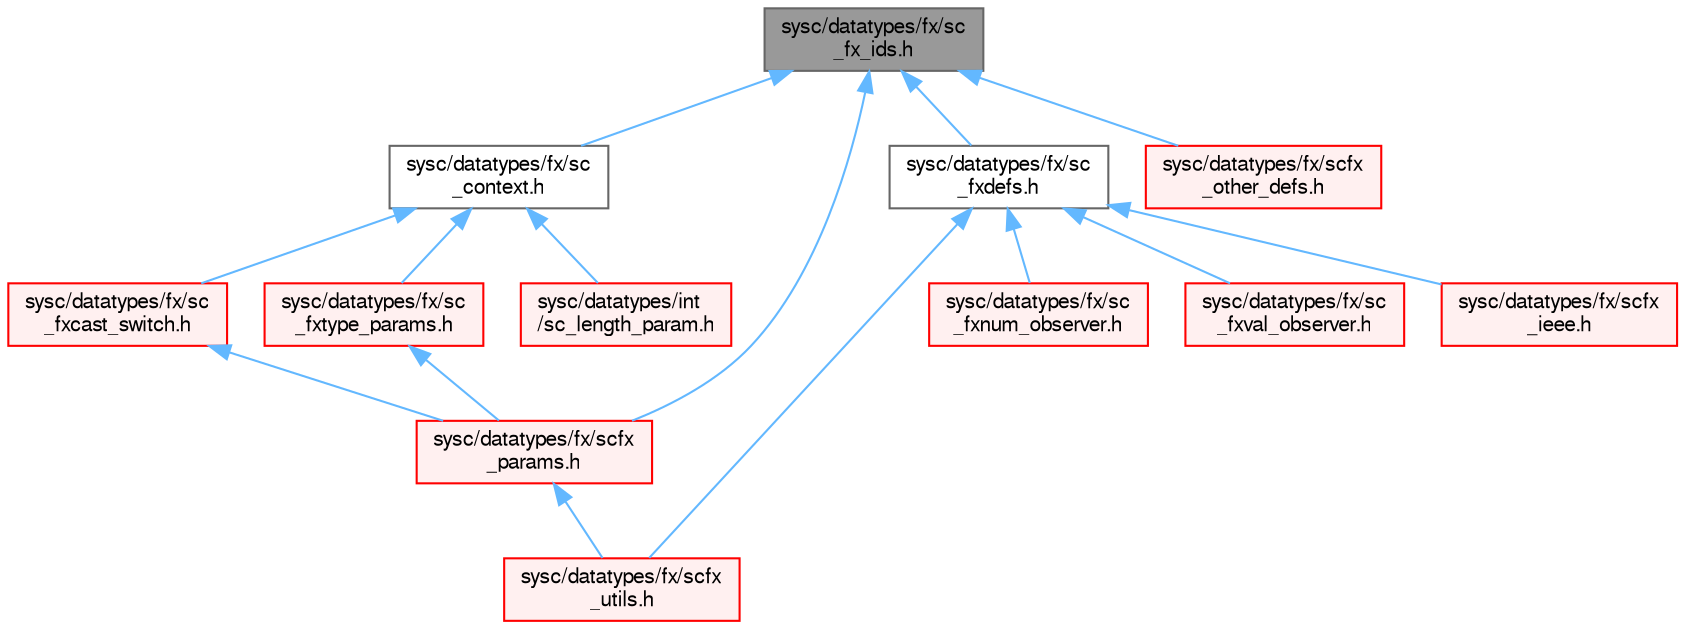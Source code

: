 digraph "sysc/datatypes/fx/sc_fx_ids.h"
{
 // LATEX_PDF_SIZE
  bgcolor="transparent";
  edge [fontname=FreeSans,fontsize=10,labelfontname=FreeSans,labelfontsize=10];
  node [fontname=FreeSans,fontsize=10,shape=box,height=0.2,width=0.4];
  Node1 [id="Node000001",label="sysc/datatypes/fx/sc\l_fx_ids.h",height=0.2,width=0.4,color="gray40", fillcolor="grey60", style="filled", fontcolor="black",tooltip=" "];
  Node1 -> Node2 [id="edge1_Node000001_Node000002",dir="back",color="steelblue1",style="solid",tooltip=" "];
  Node2 [id="Node000002",label="sysc/datatypes/fx/sc\l_context.h",height=0.2,width=0.4,color="grey40", fillcolor="white", style="filled",URL="$a00059.html",tooltip=" "];
  Node2 -> Node3 [id="edge2_Node000002_Node000003",dir="back",color="steelblue1",style="solid",tooltip=" "];
  Node3 [id="Node000003",label="sysc/datatypes/fx/sc\l_fxcast_switch.h",height=0.2,width=0.4,color="red", fillcolor="#FFF0F0", style="filled",URL="$a00104.html",tooltip=" "];
  Node3 -> Node5 [id="edge3_Node000003_Node000005",dir="back",color="steelblue1",style="solid",tooltip=" "];
  Node5 [id="Node000005",label="sysc/datatypes/fx/scfx\l_params.h",height=0.2,width=0.4,color="red", fillcolor="#FFF0F0", style="filled",URL="$a00122.html",tooltip=" "];
  Node5 -> Node14 [id="edge4_Node000005_Node000014",dir="back",color="steelblue1",style="solid",tooltip=" "];
  Node14 [id="Node000014",label="sysc/datatypes/fx/scfx\l_utils.h",height=0.2,width=0.4,color="red", fillcolor="#FFF0F0", style="filled",URL="$a00116.html",tooltip=" "];
  Node2 -> Node16 [id="edge5_Node000002_Node000016",dir="back",color="steelblue1",style="solid",tooltip=" "];
  Node16 [id="Node000016",label="sysc/datatypes/fx/sc\l_fxtype_params.h",height=0.2,width=0.4,color="red", fillcolor="#FFF0F0", style="filled",URL="$a00077.html",tooltip=" "];
  Node16 -> Node5 [id="edge6_Node000016_Node000005",dir="back",color="steelblue1",style="solid",tooltip=" "];
  Node2 -> Node17 [id="edge7_Node000002_Node000017",dir="back",color="steelblue1",style="solid",tooltip=" "];
  Node17 [id="Node000017",label="sysc/datatypes/int\l/sc_length_param.h",height=0.2,width=0.4,color="red", fillcolor="#FFF0F0", style="filled",URL="$a00173.html",tooltip=" "];
  Node1 -> Node36 [id="edge8_Node000001_Node000036",dir="back",color="steelblue1",style="solid",tooltip=" "];
  Node36 [id="Node000036",label="sysc/datatypes/fx/sc\l_fxdefs.h",height=0.2,width=0.4,color="grey40", fillcolor="white", style="filled",URL="$a00101.html",tooltip=" "];
  Node36 -> Node37 [id="edge9_Node000036_Node000037",dir="back",color="steelblue1",style="solid",tooltip=" "];
  Node37 [id="Node000037",label="sysc/datatypes/fx/sc\l_fxnum_observer.h",height=0.2,width=0.4,color="red", fillcolor="#FFF0F0", style="filled",URL="$a00095.html",tooltip=" "];
  Node36 -> Node38 [id="edge10_Node000036_Node000038",dir="back",color="steelblue1",style="solid",tooltip=" "];
  Node38 [id="Node000038",label="sysc/datatypes/fx/sc\l_fxval_observer.h",height=0.2,width=0.4,color="red", fillcolor="#FFF0F0", style="filled",URL="$a00065.html",tooltip=" "];
  Node36 -> Node39 [id="edge11_Node000036_Node000039",dir="back",color="steelblue1",style="solid",tooltip=" "];
  Node39 [id="Node000039",label="sysc/datatypes/fx/scfx\l_ieee.h",height=0.2,width=0.4,color="red", fillcolor="#FFF0F0", style="filled",URL="$a00110.html",tooltip=" "];
  Node36 -> Node14 [id="edge12_Node000036_Node000014",dir="back",color="steelblue1",style="solid",tooltip=" "];
  Node1 -> Node28 [id="edge13_Node000001_Node000028",dir="back",color="steelblue1",style="solid",tooltip=" "];
  Node28 [id="Node000028",label="sysc/datatypes/fx/scfx\l_other_defs.h",height=0.2,width=0.4,color="red", fillcolor="#FFF0F0", style="filled",URL="$a00083.html",tooltip=" "];
  Node1 -> Node5 [id="edge14_Node000001_Node000005",dir="back",color="steelblue1",style="solid",tooltip=" "];
}
